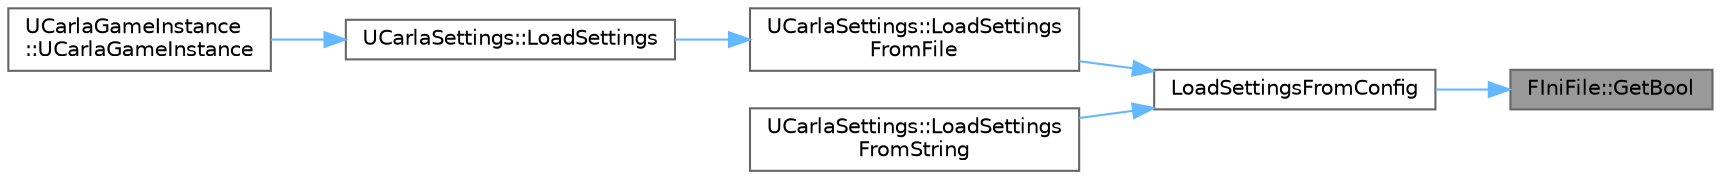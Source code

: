 digraph "FIniFile::GetBool"
{
 // INTERACTIVE_SVG=YES
 // LATEX_PDF_SIZE
  bgcolor="transparent";
  edge [fontname=Helvetica,fontsize=10,labelfontname=Helvetica,labelfontsize=10];
  node [fontname=Helvetica,fontsize=10,shape=box,height=0.2,width=0.4];
  rankdir="RL";
  Node1 [id="Node000001",label="FIniFile::GetBool",height=0.2,width=0.4,color="gray40", fillcolor="grey60", style="filled", fontcolor="black",tooltip=" "];
  Node1 -> Node2 [id="edge1_Node000001_Node000002",dir="back",color="steelblue1",style="solid",tooltip=" "];
  Node2 [id="Node000002",label="LoadSettingsFromConfig",height=0.2,width=0.4,color="grey40", fillcolor="white", style="filled",URL="$dc/d42/CarlaSettings_8cpp.html#a602a9561bdae71fa20d601f6fbad6b33",tooltip=" "];
  Node2 -> Node3 [id="edge2_Node000002_Node000003",dir="back",color="steelblue1",style="solid",tooltip=" "];
  Node3 [id="Node000003",label="UCarlaSettings::LoadSettings\lFromFile",height=0.2,width=0.4,color="grey40", fillcolor="white", style="filled",URL="$d7/d1e/classUCarlaSettings.html#aa20145a25cbf094c738d7177b3291f8e",tooltip=" "];
  Node3 -> Node4 [id="edge3_Node000003_Node000004",dir="back",color="steelblue1",style="solid",tooltip=" "];
  Node4 [id="Node000004",label="UCarlaSettings::LoadSettings",height=0.2,width=0.4,color="grey40", fillcolor="white", style="filled",URL="$d7/d1e/classUCarlaSettings.html#a174db9a076cd0df7a2324ca728aeb1e5",tooltip="Load the settings based on the command-line arguments and the INI file if provided."];
  Node4 -> Node5 [id="edge4_Node000004_Node000005",dir="back",color="steelblue1",style="solid",tooltip=" "];
  Node5 [id="Node000005",label="UCarlaGameInstance\l::UCarlaGameInstance",height=0.2,width=0.4,color="grey40", fillcolor="white", style="filled",URL="$da/d55/classUCarlaGameInstance.html#a3b28f0bd7dba5a2857929f24f87927d2",tooltip=" "];
  Node2 -> Node6 [id="edge5_Node000002_Node000006",dir="back",color="steelblue1",style="solid",tooltip=" "];
  Node6 [id="Node000006",label="UCarlaSettings::LoadSettings\lFromString",height=0.2,width=0.4,color="grey40", fillcolor="white", style="filled",URL="$d7/d1e/classUCarlaSettings.html#afc4fa4bccd88bf1f33b73982d31170d5",tooltip="Load the settings from the given string (formatted as INI)."];
}
